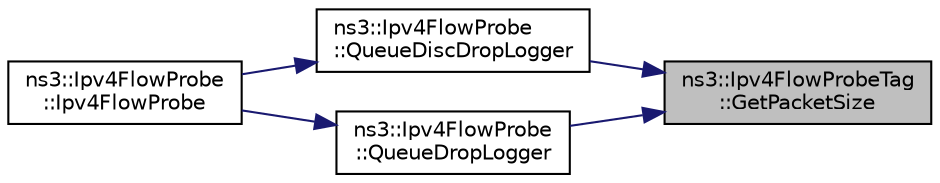 digraph "ns3::Ipv4FlowProbeTag::GetPacketSize"
{
 // LATEX_PDF_SIZE
  edge [fontname="Helvetica",fontsize="10",labelfontname="Helvetica",labelfontsize="10"];
  node [fontname="Helvetica",fontsize="10",shape=record];
  rankdir="RL";
  Node1 [label="ns3::Ipv4FlowProbeTag\l::GetPacketSize",height=0.2,width=0.4,color="black", fillcolor="grey75", style="filled", fontcolor="black",tooltip="Get the packet size."];
  Node1 -> Node2 [dir="back",color="midnightblue",fontsize="10",style="solid",fontname="Helvetica"];
  Node2 [label="ns3::Ipv4FlowProbe\l::QueueDiscDropLogger",height=0.2,width=0.4,color="black", fillcolor="white", style="filled",URL="$classns3_1_1_ipv4_flow_probe.html#ac4fc1a210a1d0540d18caf3dec10a50e",tooltip="Log a packet being dropped by a queue disc."];
  Node2 -> Node3 [dir="back",color="midnightblue",fontsize="10",style="solid",fontname="Helvetica"];
  Node3 [label="ns3::Ipv4FlowProbe\l::Ipv4FlowProbe",height=0.2,width=0.4,color="black", fillcolor="white", style="filled",URL="$classns3_1_1_ipv4_flow_probe.html#ac22ef10899500d98945fc8140fab1cb4",tooltip="Constructor."];
  Node1 -> Node4 [dir="back",color="midnightblue",fontsize="10",style="solid",fontname="Helvetica"];
  Node4 [label="ns3::Ipv4FlowProbe\l::QueueDropLogger",height=0.2,width=0.4,color="black", fillcolor="white", style="filled",URL="$classns3_1_1_ipv4_flow_probe.html#a6a7e09445323c3e491d3ce212f7f55dd",tooltip="Log a packet being dropped by a queue."];
  Node4 -> Node3 [dir="back",color="midnightblue",fontsize="10",style="solid",fontname="Helvetica"];
}
